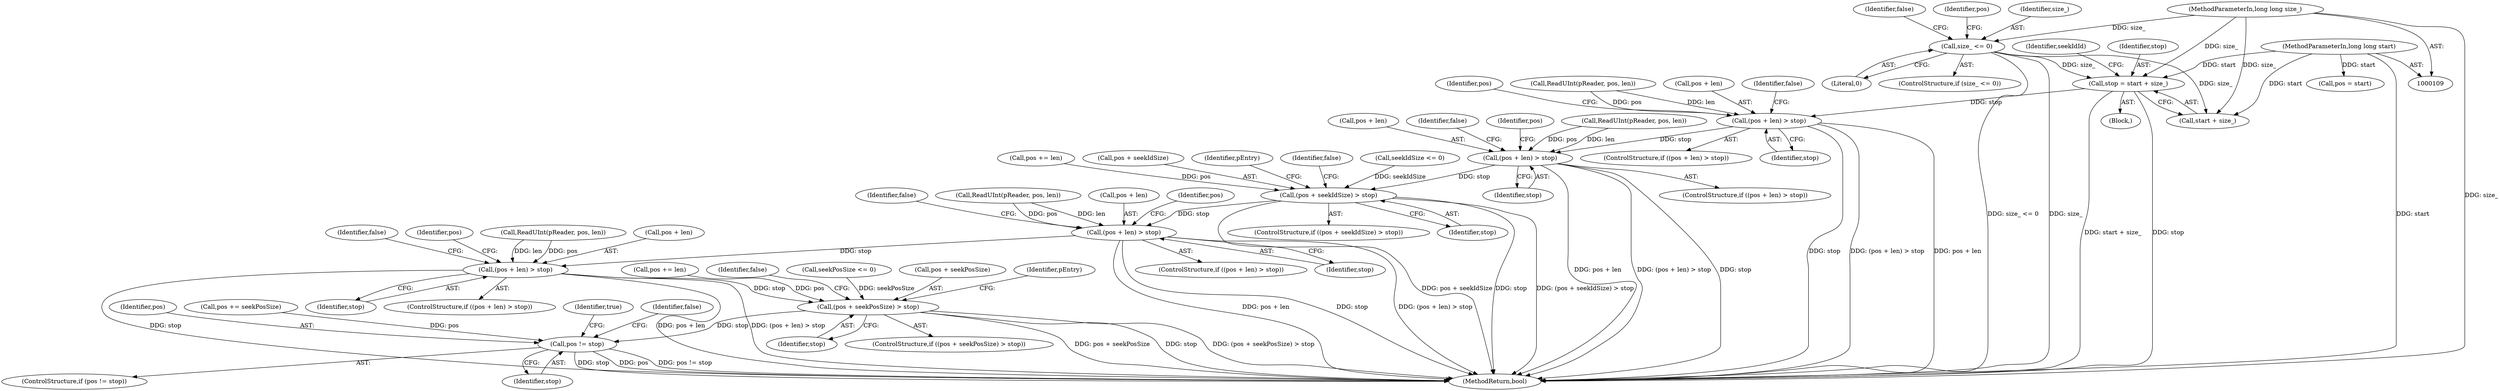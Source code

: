 digraph "0_Android_cc274e2abe8b2a6698a5c47d8aa4bb45f1f9538d_53@integer" {
"1000126" [label="(Call,stop = start + size_)"];
"1000111" [label="(MethodParameterIn,long long start)"];
"1000116" [label="(Call,size_ <= 0)"];
"1000112" [label="(MethodParameterIn,long long size_)"];
"1000146" [label="(Call,(pos + len) > stop)"];
"1000170" [label="(Call,(pos + len) > stop)"];
"1000181" [label="(Call,(pos + seekIdSize) > stop)"];
"1000227" [label="(Call,(pos + len) > stop)"];
"1000251" [label="(Call,(pos + len) > stop)"];
"1000262" [label="(Call,(pos + seekPosSize) > stop)"];
"1000289" [label="(Call,pos != stop)"];
"1000150" [label="(Identifier,stop)"];
"1000120" [label="(Identifier,false)"];
"1000288" [label="(ControlStructure,if (pos != stop))"];
"1000227" [label="(Call,(pos + len) > stop)"];
"1000261" [label="(ControlStructure,if ((pos + seekPosSize) > stop))"];
"1000252" [label="(Call,pos + len)"];
"1000250" [label="(ControlStructure,if ((pos + len) > stop))"];
"1000171" [label="(Call,pos + len)"];
"1000289" [label="(Call,pos != stop)"];
"1000176" [label="(Identifier,false)"];
"1000258" [label="(Call,pos += len)"];
"1000126" [label="(Call,stop = start + size_)"];
"1000147" [label="(Call,pos + len)"];
"1000146" [label="(Call,(pos + len) > stop)"];
"1000291" [label="(Identifier,stop)"];
"1000268" [label="(Identifier,false)"];
"1000295" [label="(Identifier,true)"];
"1000122" [label="(Call,pos = start)"];
"1000164" [label="(Call,seekIdSize <= 0)"];
"1000233" [label="(Identifier,false)"];
"1000127" [label="(Identifier,stop)"];
"1000152" [label="(Identifier,false)"];
"1000180" [label="(ControlStructure,if ((pos + seekIdSize) > stop))"];
"1000118" [label="(Literal,0)"];
"1000177" [label="(Call,pos += len)"];
"1000178" [label="(Identifier,pos)"];
"1000231" [label="(Identifier,stop)"];
"1000112" [label="(MethodParameterIn,long long size_)"];
"1000296" [label="(MethodReturn,bool)"];
"1000266" [label="(Identifier,stop)"];
"1000216" [label="(Call,ReadUInt(pReader, pos, len))"];
"1000182" [label="(Call,pos + seekIdSize)"];
"1000228" [label="(Call,pos + len)"];
"1000114" [label="(Block,)"];
"1000159" [label="(Call,ReadUInt(pReader, pos, len))"];
"1000257" [label="(Identifier,false)"];
"1000170" [label="(Call,(pos + len) > stop)"];
"1000255" [label="(Identifier,stop)"];
"1000262" [label="(Call,(pos + seekPosSize) > stop)"];
"1000190" [label="(Identifier,pEntry)"];
"1000245" [label="(Call,seekPosSize <= 0)"];
"1000115" [label="(ControlStructure,if (size_ <= 0))"];
"1000293" [label="(Identifier,false)"];
"1000187" [label="(Identifier,false)"];
"1000123" [label="(Identifier,pos)"];
"1000116" [label="(Call,size_ <= 0)"];
"1000128" [label="(Call,start + size_)"];
"1000263" [label="(Call,pos + seekPosSize)"];
"1000271" [label="(Identifier,pEntry)"];
"1000111" [label="(MethodParameterIn,long long start)"];
"1000134" [label="(Identifier,seekIdId)"];
"1000226" [label="(ControlStructure,if ((pos + len) > stop))"];
"1000259" [label="(Identifier,pos)"];
"1000145" [label="(ControlStructure,if ((pos + len) > stop))"];
"1000154" [label="(Identifier,pos)"];
"1000169" [label="(ControlStructure,if ((pos + len) > stop))"];
"1000240" [label="(Call,ReadUInt(pReader, pos, len))"];
"1000135" [label="(Call,ReadUInt(pReader, pos, len))"];
"1000117" [label="(Identifier,size_)"];
"1000235" [label="(Identifier,pos)"];
"1000251" [label="(Call,(pos + len) > stop)"];
"1000181" [label="(Call,(pos + seekIdSize) > stop)"];
"1000290" [label="(Identifier,pos)"];
"1000285" [label="(Call,pos += seekPosSize)"];
"1000185" [label="(Identifier,stop)"];
"1000174" [label="(Identifier,stop)"];
"1000126" -> "1000114"  [label="AST: "];
"1000126" -> "1000128"  [label="CFG: "];
"1000127" -> "1000126"  [label="AST: "];
"1000128" -> "1000126"  [label="AST: "];
"1000134" -> "1000126"  [label="CFG: "];
"1000126" -> "1000296"  [label="DDG: stop"];
"1000126" -> "1000296"  [label="DDG: start + size_"];
"1000111" -> "1000126"  [label="DDG: start"];
"1000116" -> "1000126"  [label="DDG: size_"];
"1000112" -> "1000126"  [label="DDG: size_"];
"1000126" -> "1000146"  [label="DDG: stop"];
"1000111" -> "1000109"  [label="AST: "];
"1000111" -> "1000296"  [label="DDG: start"];
"1000111" -> "1000122"  [label="DDG: start"];
"1000111" -> "1000128"  [label="DDG: start"];
"1000116" -> "1000115"  [label="AST: "];
"1000116" -> "1000118"  [label="CFG: "];
"1000117" -> "1000116"  [label="AST: "];
"1000118" -> "1000116"  [label="AST: "];
"1000120" -> "1000116"  [label="CFG: "];
"1000123" -> "1000116"  [label="CFG: "];
"1000116" -> "1000296"  [label="DDG: size_"];
"1000116" -> "1000296"  [label="DDG: size_ <= 0"];
"1000112" -> "1000116"  [label="DDG: size_"];
"1000116" -> "1000128"  [label="DDG: size_"];
"1000112" -> "1000109"  [label="AST: "];
"1000112" -> "1000296"  [label="DDG: size_"];
"1000112" -> "1000128"  [label="DDG: size_"];
"1000146" -> "1000145"  [label="AST: "];
"1000146" -> "1000150"  [label="CFG: "];
"1000147" -> "1000146"  [label="AST: "];
"1000150" -> "1000146"  [label="AST: "];
"1000152" -> "1000146"  [label="CFG: "];
"1000154" -> "1000146"  [label="CFG: "];
"1000146" -> "1000296"  [label="DDG: stop"];
"1000146" -> "1000296"  [label="DDG: (pos + len) > stop"];
"1000146" -> "1000296"  [label="DDG: pos + len"];
"1000135" -> "1000146"  [label="DDG: pos"];
"1000135" -> "1000146"  [label="DDG: len"];
"1000146" -> "1000170"  [label="DDG: stop"];
"1000170" -> "1000169"  [label="AST: "];
"1000170" -> "1000174"  [label="CFG: "];
"1000171" -> "1000170"  [label="AST: "];
"1000174" -> "1000170"  [label="AST: "];
"1000176" -> "1000170"  [label="CFG: "];
"1000178" -> "1000170"  [label="CFG: "];
"1000170" -> "1000296"  [label="DDG: pos + len"];
"1000170" -> "1000296"  [label="DDG: (pos + len) > stop"];
"1000170" -> "1000296"  [label="DDG: stop"];
"1000159" -> "1000170"  [label="DDG: pos"];
"1000159" -> "1000170"  [label="DDG: len"];
"1000170" -> "1000181"  [label="DDG: stop"];
"1000181" -> "1000180"  [label="AST: "];
"1000181" -> "1000185"  [label="CFG: "];
"1000182" -> "1000181"  [label="AST: "];
"1000185" -> "1000181"  [label="AST: "];
"1000187" -> "1000181"  [label="CFG: "];
"1000190" -> "1000181"  [label="CFG: "];
"1000181" -> "1000296"  [label="DDG: stop"];
"1000181" -> "1000296"  [label="DDG: (pos + seekIdSize) > stop"];
"1000181" -> "1000296"  [label="DDG: pos + seekIdSize"];
"1000177" -> "1000181"  [label="DDG: pos"];
"1000164" -> "1000181"  [label="DDG: seekIdSize"];
"1000181" -> "1000227"  [label="DDG: stop"];
"1000227" -> "1000226"  [label="AST: "];
"1000227" -> "1000231"  [label="CFG: "];
"1000228" -> "1000227"  [label="AST: "];
"1000231" -> "1000227"  [label="AST: "];
"1000233" -> "1000227"  [label="CFG: "];
"1000235" -> "1000227"  [label="CFG: "];
"1000227" -> "1000296"  [label="DDG: (pos + len) > stop"];
"1000227" -> "1000296"  [label="DDG: pos + len"];
"1000227" -> "1000296"  [label="DDG: stop"];
"1000216" -> "1000227"  [label="DDG: pos"];
"1000216" -> "1000227"  [label="DDG: len"];
"1000227" -> "1000251"  [label="DDG: stop"];
"1000251" -> "1000250"  [label="AST: "];
"1000251" -> "1000255"  [label="CFG: "];
"1000252" -> "1000251"  [label="AST: "];
"1000255" -> "1000251"  [label="AST: "];
"1000257" -> "1000251"  [label="CFG: "];
"1000259" -> "1000251"  [label="CFG: "];
"1000251" -> "1000296"  [label="DDG: (pos + len) > stop"];
"1000251" -> "1000296"  [label="DDG: stop"];
"1000251" -> "1000296"  [label="DDG: pos + len"];
"1000240" -> "1000251"  [label="DDG: pos"];
"1000240" -> "1000251"  [label="DDG: len"];
"1000251" -> "1000262"  [label="DDG: stop"];
"1000262" -> "1000261"  [label="AST: "];
"1000262" -> "1000266"  [label="CFG: "];
"1000263" -> "1000262"  [label="AST: "];
"1000266" -> "1000262"  [label="AST: "];
"1000268" -> "1000262"  [label="CFG: "];
"1000271" -> "1000262"  [label="CFG: "];
"1000262" -> "1000296"  [label="DDG: pos + seekPosSize"];
"1000262" -> "1000296"  [label="DDG: stop"];
"1000262" -> "1000296"  [label="DDG: (pos + seekPosSize) > stop"];
"1000258" -> "1000262"  [label="DDG: pos"];
"1000245" -> "1000262"  [label="DDG: seekPosSize"];
"1000262" -> "1000289"  [label="DDG: stop"];
"1000289" -> "1000288"  [label="AST: "];
"1000289" -> "1000291"  [label="CFG: "];
"1000290" -> "1000289"  [label="AST: "];
"1000291" -> "1000289"  [label="AST: "];
"1000293" -> "1000289"  [label="CFG: "];
"1000295" -> "1000289"  [label="CFG: "];
"1000289" -> "1000296"  [label="DDG: stop"];
"1000289" -> "1000296"  [label="DDG: pos"];
"1000289" -> "1000296"  [label="DDG: pos != stop"];
"1000285" -> "1000289"  [label="DDG: pos"];
}
